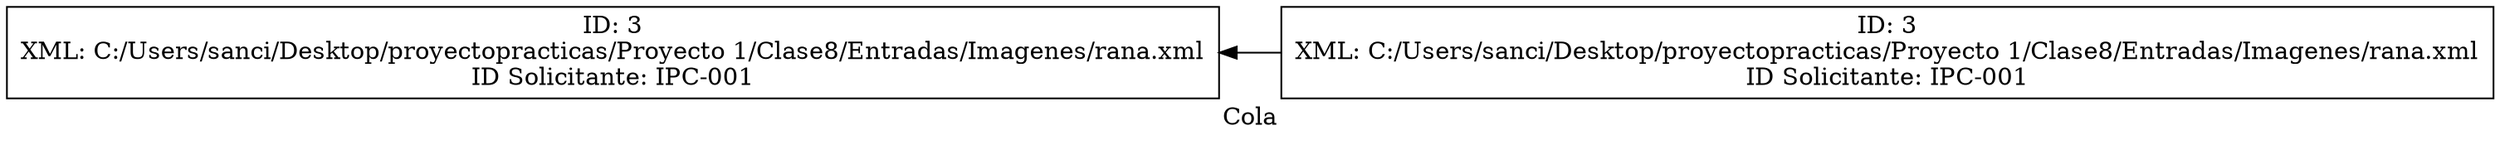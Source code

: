 digraph G {
    rankdir="RL";
    label="Cola";
    node[shape=box];
    nodo0[label="ID: 3\nXML: C:/Users/sanci/Desktop/proyectopracticas/Proyecto 1/Clase8/Entradas/Imagenes/rana.xml\nID Solicitante: IPC-001"];
nodo1[label="ID: 3\nXML: C:/Users/sanci/Desktop/proyectopracticas/Proyecto 1/Clase8/Entradas/Imagenes/rana.xml\nID Solicitante: IPC-001"];
nodo0 -> nodo1;
}